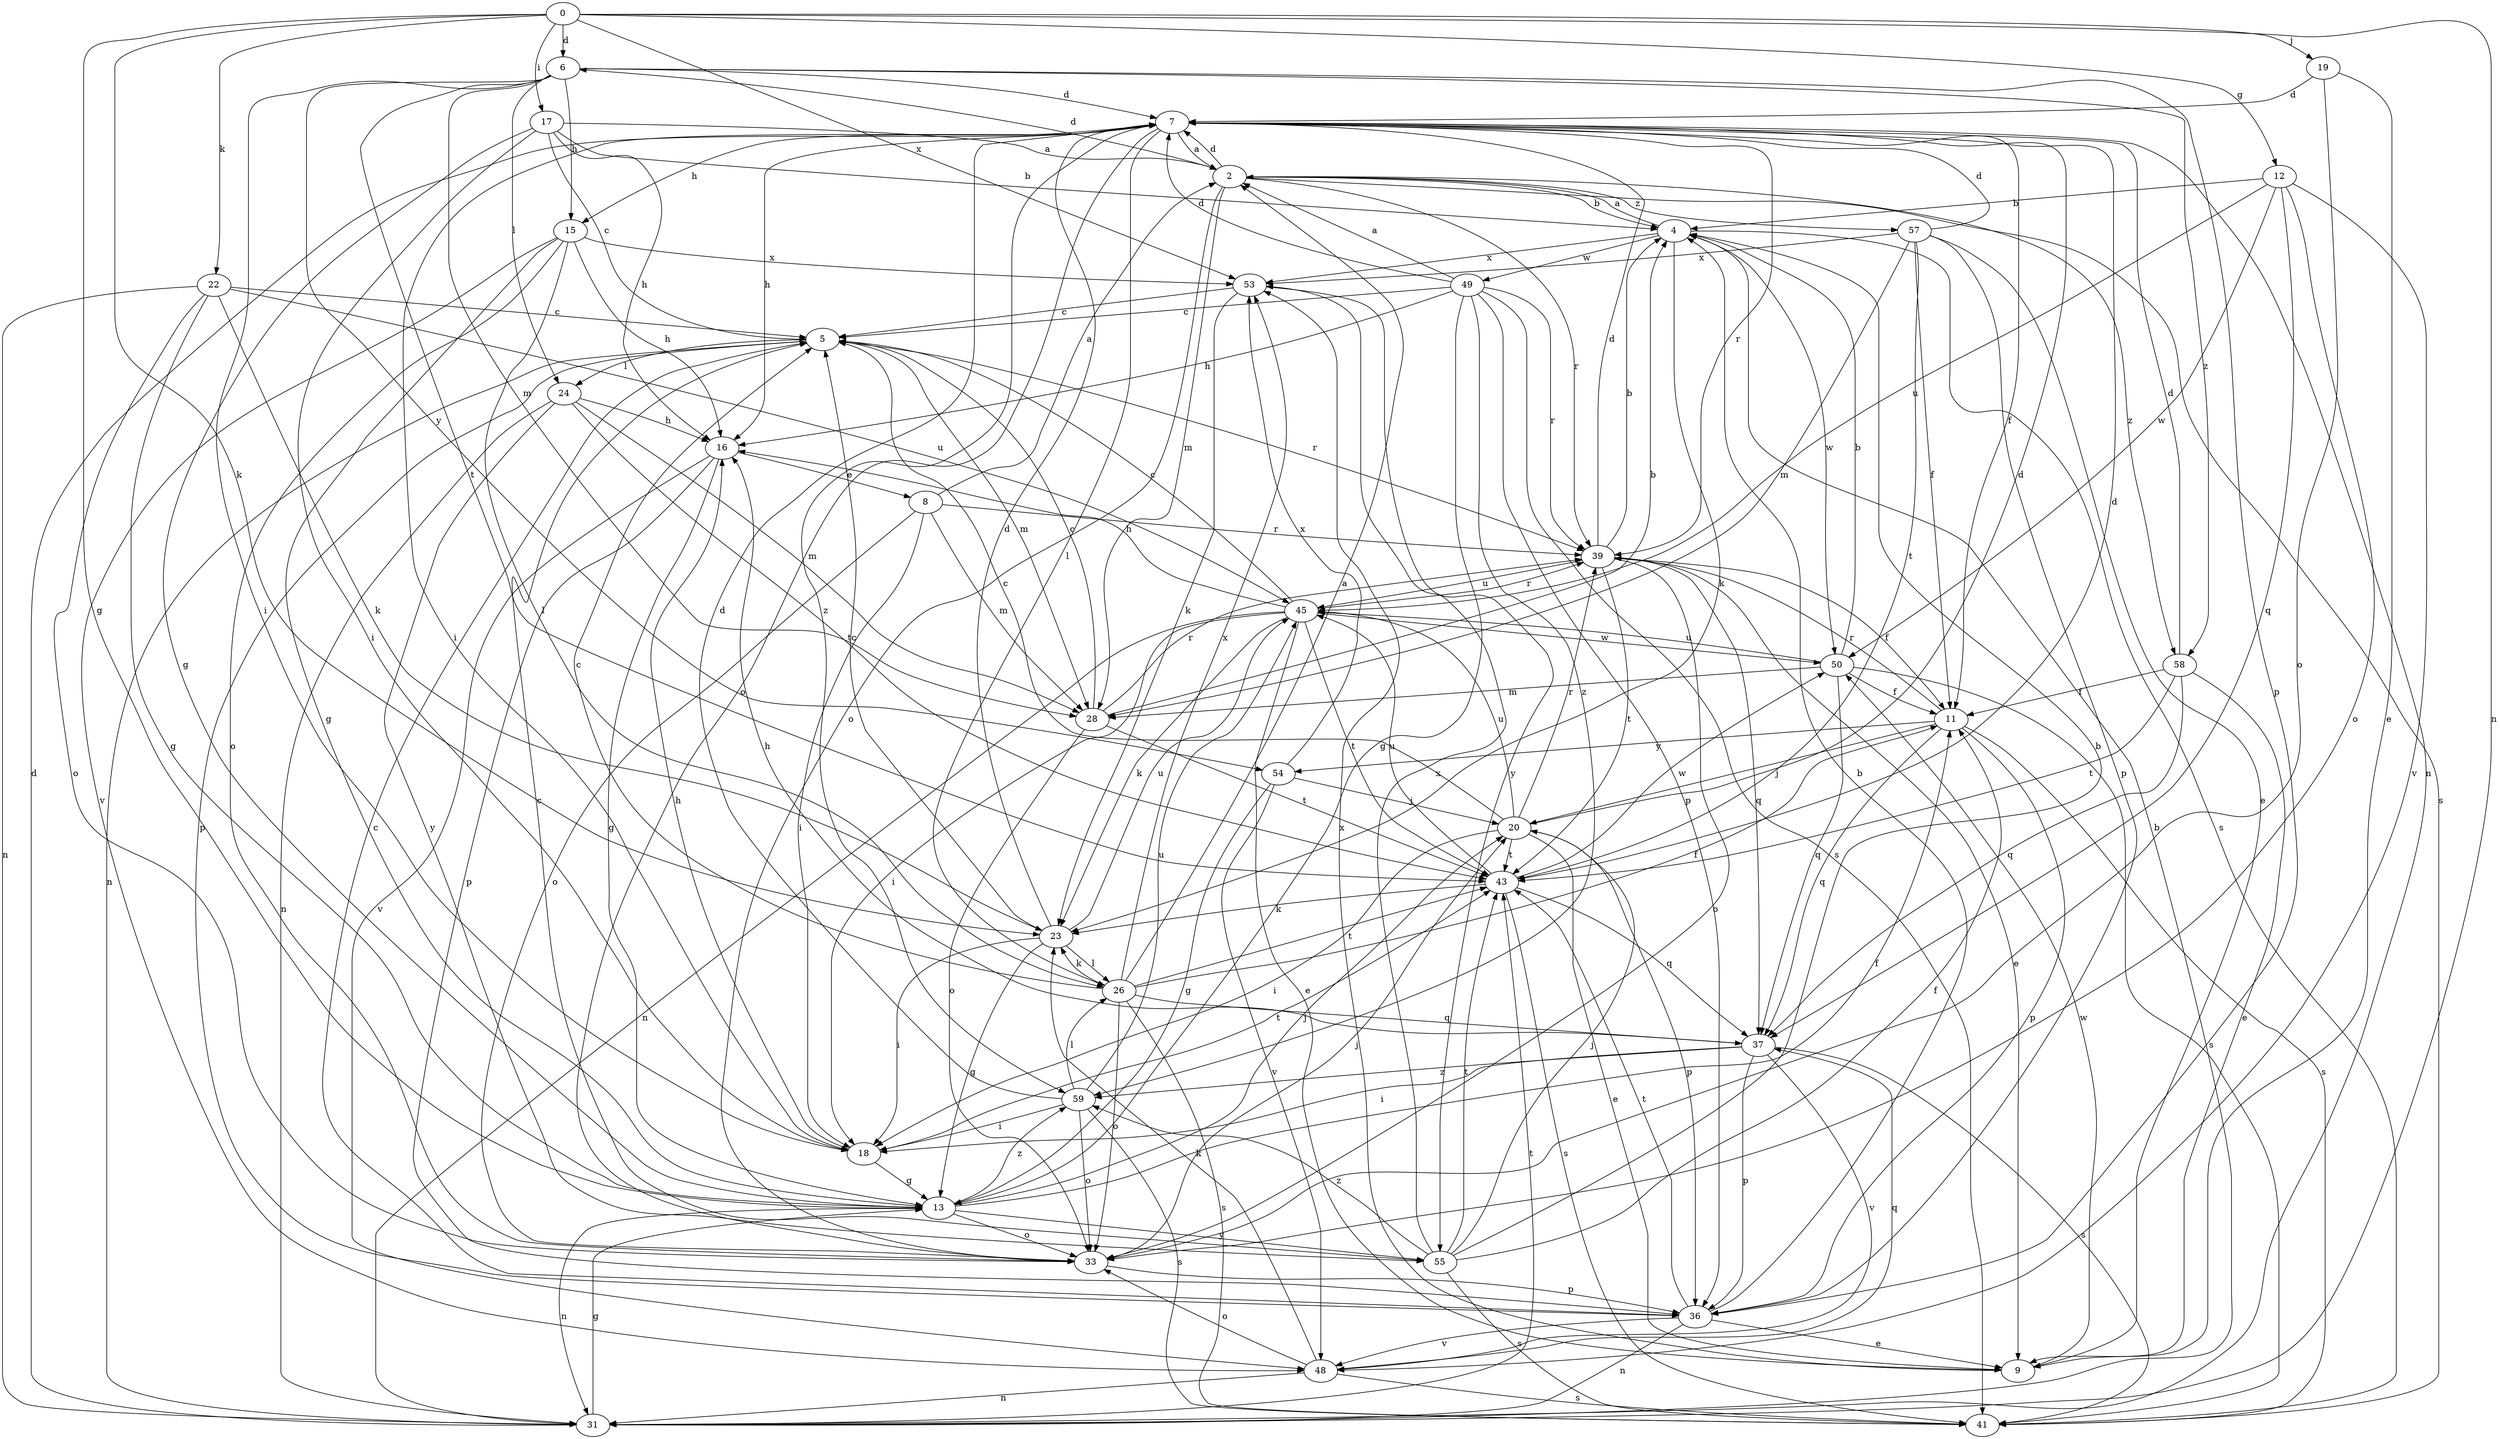 strict digraph  {
0;
2;
4;
5;
6;
7;
8;
9;
11;
12;
13;
15;
16;
17;
18;
19;
20;
22;
23;
24;
26;
28;
31;
33;
36;
37;
39;
41;
43;
45;
48;
49;
50;
53;
54;
55;
57;
58;
59;
0 -> 6  [label=d];
0 -> 12  [label=g];
0 -> 13  [label=g];
0 -> 17  [label=i];
0 -> 19  [label=j];
0 -> 22  [label=k];
0 -> 23  [label=k];
0 -> 31  [label=n];
0 -> 53  [label=x];
2 -> 4  [label=b];
2 -> 6  [label=d];
2 -> 7  [label=d];
2 -> 28  [label=m];
2 -> 33  [label=o];
2 -> 39  [label=r];
2 -> 41  [label=s];
2 -> 57  [label=z];
2 -> 58  [label=z];
4 -> 2  [label=a];
4 -> 23  [label=k];
4 -> 41  [label=s];
4 -> 49  [label=w];
4 -> 50  [label=w];
4 -> 53  [label=x];
5 -> 24  [label=l];
5 -> 28  [label=m];
5 -> 31  [label=n];
5 -> 36  [label=p];
5 -> 39  [label=r];
6 -> 7  [label=d];
6 -> 15  [label=h];
6 -> 18  [label=i];
6 -> 24  [label=l];
6 -> 28  [label=m];
6 -> 36  [label=p];
6 -> 43  [label=t];
6 -> 54  [label=y];
6 -> 58  [label=z];
7 -> 2  [label=a];
7 -> 11  [label=f];
7 -> 15  [label=h];
7 -> 16  [label=h];
7 -> 18  [label=i];
7 -> 26  [label=l];
7 -> 31  [label=n];
7 -> 33  [label=o];
7 -> 39  [label=r];
7 -> 59  [label=z];
8 -> 2  [label=a];
8 -> 18  [label=i];
8 -> 28  [label=m];
8 -> 33  [label=o];
8 -> 39  [label=r];
9 -> 50  [label=w];
9 -> 53  [label=x];
11 -> 20  [label=j];
11 -> 36  [label=p];
11 -> 37  [label=q];
11 -> 39  [label=r];
11 -> 41  [label=s];
11 -> 54  [label=y];
12 -> 4  [label=b];
12 -> 33  [label=o];
12 -> 37  [label=q];
12 -> 45  [label=u];
12 -> 48  [label=v];
12 -> 50  [label=w];
13 -> 11  [label=f];
13 -> 20  [label=j];
13 -> 31  [label=n];
13 -> 33  [label=o];
13 -> 55  [label=y];
13 -> 59  [label=z];
15 -> 13  [label=g];
15 -> 16  [label=h];
15 -> 26  [label=l];
15 -> 33  [label=o];
15 -> 48  [label=v];
15 -> 53  [label=x];
16 -> 8  [label=e];
16 -> 13  [label=g];
16 -> 36  [label=p];
16 -> 48  [label=v];
17 -> 2  [label=a];
17 -> 4  [label=b];
17 -> 5  [label=c];
17 -> 13  [label=g];
17 -> 16  [label=h];
17 -> 18  [label=i];
18 -> 13  [label=g];
18 -> 16  [label=h];
18 -> 43  [label=t];
19 -> 7  [label=d];
19 -> 9  [label=e];
19 -> 33  [label=o];
20 -> 5  [label=c];
20 -> 7  [label=d];
20 -> 9  [label=e];
20 -> 18  [label=i];
20 -> 36  [label=p];
20 -> 39  [label=r];
20 -> 43  [label=t];
20 -> 45  [label=u];
22 -> 5  [label=c];
22 -> 13  [label=g];
22 -> 23  [label=k];
22 -> 31  [label=n];
22 -> 33  [label=o];
22 -> 45  [label=u];
23 -> 5  [label=c];
23 -> 7  [label=d];
23 -> 13  [label=g];
23 -> 18  [label=i];
23 -> 26  [label=l];
23 -> 45  [label=u];
24 -> 16  [label=h];
24 -> 28  [label=m];
24 -> 31  [label=n];
24 -> 43  [label=t];
24 -> 55  [label=y];
26 -> 2  [label=a];
26 -> 5  [label=c];
26 -> 11  [label=f];
26 -> 23  [label=k];
26 -> 33  [label=o];
26 -> 37  [label=q];
26 -> 41  [label=s];
26 -> 43  [label=t];
26 -> 53  [label=x];
28 -> 4  [label=b];
28 -> 5  [label=c];
28 -> 33  [label=o];
28 -> 39  [label=r];
28 -> 43  [label=t];
31 -> 4  [label=b];
31 -> 7  [label=d];
31 -> 13  [label=g];
31 -> 43  [label=t];
33 -> 20  [label=j];
33 -> 36  [label=p];
36 -> 4  [label=b];
36 -> 5  [label=c];
36 -> 9  [label=e];
36 -> 31  [label=n];
36 -> 43  [label=t];
36 -> 48  [label=v];
37 -> 16  [label=h];
37 -> 18  [label=i];
37 -> 36  [label=p];
37 -> 41  [label=s];
37 -> 48  [label=v];
37 -> 59  [label=z];
39 -> 4  [label=b];
39 -> 7  [label=d];
39 -> 9  [label=e];
39 -> 11  [label=f];
39 -> 33  [label=o];
39 -> 37  [label=q];
39 -> 43  [label=t];
39 -> 45  [label=u];
43 -> 7  [label=d];
43 -> 23  [label=k];
43 -> 37  [label=q];
43 -> 41  [label=s];
43 -> 45  [label=u];
43 -> 50  [label=w];
45 -> 5  [label=c];
45 -> 9  [label=e];
45 -> 16  [label=h];
45 -> 18  [label=i];
45 -> 23  [label=k];
45 -> 31  [label=n];
45 -> 39  [label=r];
45 -> 43  [label=t];
45 -> 50  [label=w];
48 -> 23  [label=k];
48 -> 31  [label=n];
48 -> 33  [label=o];
48 -> 37  [label=q];
48 -> 41  [label=s];
49 -> 2  [label=a];
49 -> 5  [label=c];
49 -> 7  [label=d];
49 -> 13  [label=g];
49 -> 16  [label=h];
49 -> 36  [label=p];
49 -> 39  [label=r];
49 -> 41  [label=s];
49 -> 59  [label=z];
50 -> 4  [label=b];
50 -> 11  [label=f];
50 -> 28  [label=m];
50 -> 37  [label=q];
50 -> 41  [label=s];
50 -> 45  [label=u];
53 -> 5  [label=c];
53 -> 23  [label=k];
53 -> 55  [label=y];
54 -> 13  [label=g];
54 -> 20  [label=j];
54 -> 48  [label=v];
54 -> 53  [label=x];
55 -> 4  [label=b];
55 -> 5  [label=c];
55 -> 11  [label=f];
55 -> 20  [label=j];
55 -> 41  [label=s];
55 -> 43  [label=t];
55 -> 53  [label=x];
55 -> 59  [label=z];
57 -> 7  [label=d];
57 -> 9  [label=e];
57 -> 11  [label=f];
57 -> 28  [label=m];
57 -> 36  [label=p];
57 -> 43  [label=t];
57 -> 53  [label=x];
58 -> 7  [label=d];
58 -> 9  [label=e];
58 -> 11  [label=f];
58 -> 37  [label=q];
58 -> 43  [label=t];
59 -> 7  [label=d];
59 -> 18  [label=i];
59 -> 26  [label=l];
59 -> 33  [label=o];
59 -> 41  [label=s];
59 -> 45  [label=u];
}
